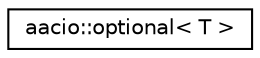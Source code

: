 digraph "Graphical Class Hierarchy"
{
  edge [fontname="Helvetica",fontsize="10",labelfontname="Helvetica",labelfontsize="10"];
  node [fontname="Helvetica",fontsize="10",shape=record];
  rankdir="LR";
  Node0 [label="aacio::optional\< T \>",height=0.2,width=0.4,color="black", fillcolor="white", style="filled",URL="$classaacio_1_1optional.html"];
}
